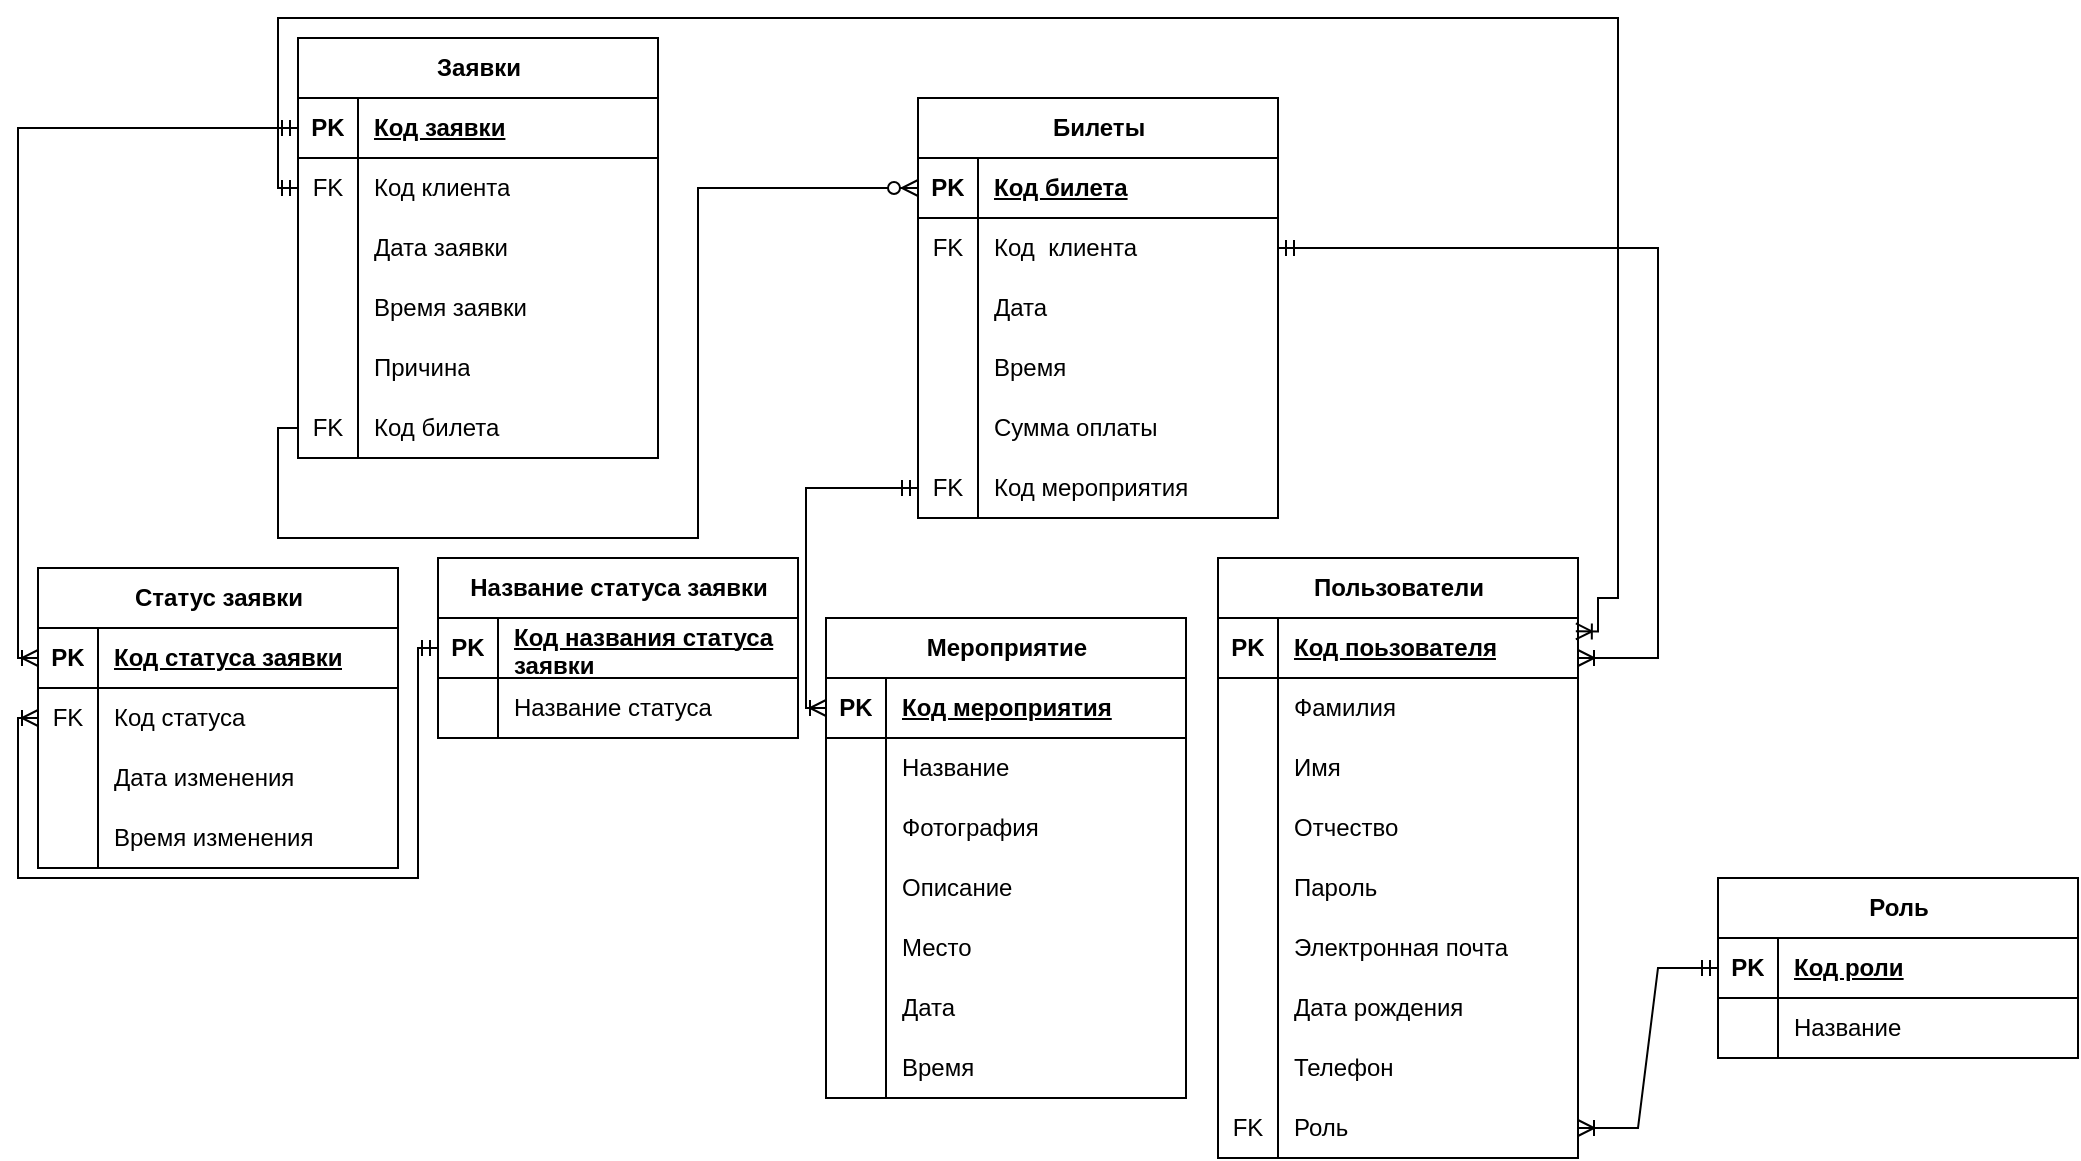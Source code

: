 <mxfile version="21.2.8" type="device">
  <diagram name="Страница 1" id="zSsBHzFWh4V5OAHCOHKW">
    <mxGraphModel dx="1843" dy="607" grid="1" gridSize="10" guides="1" tooltips="1" connect="1" arrows="1" fold="1" page="1" pageScale="1" pageWidth="827" pageHeight="1169" math="0" shadow="0">
      <root>
        <mxCell id="0" />
        <mxCell id="1" parent="0" />
        <mxCell id="kCPIA8Y9L1hBPK_lNnbm-1" value="Мероприятие" style="shape=table;startSize=30;container=1;collapsible=1;childLayout=tableLayout;fixedRows=1;rowLines=0;fontStyle=1;align=center;resizeLast=1;html=1;" parent="1" vertex="1">
          <mxGeometry x="324" y="310" width="180" height="240" as="geometry">
            <mxRectangle x="280" y="520" width="120" height="30" as="alternateBounds" />
          </mxGeometry>
        </mxCell>
        <mxCell id="kCPIA8Y9L1hBPK_lNnbm-2" value="" style="shape=tableRow;horizontal=0;startSize=0;swimlaneHead=0;swimlaneBody=0;fillColor=none;collapsible=0;dropTarget=0;points=[[0,0.5],[1,0.5]];portConstraint=eastwest;top=0;left=0;right=0;bottom=1;" parent="kCPIA8Y9L1hBPK_lNnbm-1" vertex="1">
          <mxGeometry y="30" width="180" height="30" as="geometry" />
        </mxCell>
        <mxCell id="kCPIA8Y9L1hBPK_lNnbm-3" value="PK" style="shape=partialRectangle;connectable=0;fillColor=none;top=0;left=0;bottom=0;right=0;fontStyle=1;overflow=hidden;whiteSpace=wrap;html=1;" parent="kCPIA8Y9L1hBPK_lNnbm-2" vertex="1">
          <mxGeometry width="30" height="30" as="geometry">
            <mxRectangle width="30" height="30" as="alternateBounds" />
          </mxGeometry>
        </mxCell>
        <mxCell id="kCPIA8Y9L1hBPK_lNnbm-4" value="Код мероприятия" style="shape=partialRectangle;connectable=0;fillColor=none;top=0;left=0;bottom=0;right=0;align=left;spacingLeft=6;fontStyle=5;overflow=hidden;whiteSpace=wrap;html=1;" parent="kCPIA8Y9L1hBPK_lNnbm-2" vertex="1">
          <mxGeometry x="30" width="150" height="30" as="geometry">
            <mxRectangle width="150" height="30" as="alternateBounds" />
          </mxGeometry>
        </mxCell>
        <mxCell id="kCPIA8Y9L1hBPK_lNnbm-8" value="" style="shape=tableRow;horizontal=0;startSize=0;swimlaneHead=0;swimlaneBody=0;fillColor=none;collapsible=0;dropTarget=0;points=[[0,0.5],[1,0.5]];portConstraint=eastwest;top=0;left=0;right=0;bottom=0;" parent="kCPIA8Y9L1hBPK_lNnbm-1" vertex="1">
          <mxGeometry y="60" width="180" height="30" as="geometry" />
        </mxCell>
        <mxCell id="kCPIA8Y9L1hBPK_lNnbm-9" value="" style="shape=partialRectangle;connectable=0;fillColor=none;top=0;left=0;bottom=0;right=0;editable=1;overflow=hidden;whiteSpace=wrap;html=1;" parent="kCPIA8Y9L1hBPK_lNnbm-8" vertex="1">
          <mxGeometry width="30" height="30" as="geometry">
            <mxRectangle width="30" height="30" as="alternateBounds" />
          </mxGeometry>
        </mxCell>
        <mxCell id="kCPIA8Y9L1hBPK_lNnbm-10" value="Название" style="shape=partialRectangle;connectable=0;fillColor=none;top=0;left=0;bottom=0;right=0;align=left;spacingLeft=6;overflow=hidden;whiteSpace=wrap;html=1;" parent="kCPIA8Y9L1hBPK_lNnbm-8" vertex="1">
          <mxGeometry x="30" width="150" height="30" as="geometry">
            <mxRectangle width="150" height="30" as="alternateBounds" />
          </mxGeometry>
        </mxCell>
        <mxCell id="kCPIA8Y9L1hBPK_lNnbm-11" value="" style="shape=tableRow;horizontal=0;startSize=0;swimlaneHead=0;swimlaneBody=0;fillColor=none;collapsible=0;dropTarget=0;points=[[0,0.5],[1,0.5]];portConstraint=eastwest;top=0;left=0;right=0;bottom=0;" parent="kCPIA8Y9L1hBPK_lNnbm-1" vertex="1">
          <mxGeometry y="90" width="180" height="30" as="geometry" />
        </mxCell>
        <mxCell id="kCPIA8Y9L1hBPK_lNnbm-12" value="" style="shape=partialRectangle;connectable=0;fillColor=none;top=0;left=0;bottom=0;right=0;editable=1;overflow=hidden;whiteSpace=wrap;html=1;" parent="kCPIA8Y9L1hBPK_lNnbm-11" vertex="1">
          <mxGeometry width="30" height="30" as="geometry">
            <mxRectangle width="30" height="30" as="alternateBounds" />
          </mxGeometry>
        </mxCell>
        <mxCell id="kCPIA8Y9L1hBPK_lNnbm-13" value="Фотография" style="shape=partialRectangle;connectable=0;fillColor=none;top=0;left=0;bottom=0;right=0;align=left;spacingLeft=6;overflow=hidden;whiteSpace=wrap;html=1;" parent="kCPIA8Y9L1hBPK_lNnbm-11" vertex="1">
          <mxGeometry x="30" width="150" height="30" as="geometry">
            <mxRectangle width="150" height="30" as="alternateBounds" />
          </mxGeometry>
        </mxCell>
        <mxCell id="kCPIA8Y9L1hBPK_lNnbm-93" value="" style="shape=tableRow;horizontal=0;startSize=0;swimlaneHead=0;swimlaneBody=0;fillColor=none;collapsible=0;dropTarget=0;points=[[0,0.5],[1,0.5]];portConstraint=eastwest;top=0;left=0;right=0;bottom=0;" parent="kCPIA8Y9L1hBPK_lNnbm-1" vertex="1">
          <mxGeometry y="120" width="180" height="30" as="geometry" />
        </mxCell>
        <mxCell id="kCPIA8Y9L1hBPK_lNnbm-94" value="" style="shape=partialRectangle;connectable=0;fillColor=none;top=0;left=0;bottom=0;right=0;editable=1;overflow=hidden;whiteSpace=wrap;html=1;" parent="kCPIA8Y9L1hBPK_lNnbm-93" vertex="1">
          <mxGeometry width="30" height="30" as="geometry">
            <mxRectangle width="30" height="30" as="alternateBounds" />
          </mxGeometry>
        </mxCell>
        <mxCell id="kCPIA8Y9L1hBPK_lNnbm-95" value="Описание" style="shape=partialRectangle;connectable=0;fillColor=none;top=0;left=0;bottom=0;right=0;align=left;spacingLeft=6;overflow=hidden;whiteSpace=wrap;html=1;" parent="kCPIA8Y9L1hBPK_lNnbm-93" vertex="1">
          <mxGeometry x="30" width="150" height="30" as="geometry">
            <mxRectangle width="150" height="30" as="alternateBounds" />
          </mxGeometry>
        </mxCell>
        <mxCell id="kCPIA8Y9L1hBPK_lNnbm-96" value="" style="shape=tableRow;horizontal=0;startSize=0;swimlaneHead=0;swimlaneBody=0;fillColor=none;collapsible=0;dropTarget=0;points=[[0,0.5],[1,0.5]];portConstraint=eastwest;top=0;left=0;right=0;bottom=0;" parent="kCPIA8Y9L1hBPK_lNnbm-1" vertex="1">
          <mxGeometry y="150" width="180" height="30" as="geometry" />
        </mxCell>
        <mxCell id="kCPIA8Y9L1hBPK_lNnbm-97" value="" style="shape=partialRectangle;connectable=0;fillColor=none;top=0;left=0;bottom=0;right=0;editable=1;overflow=hidden;whiteSpace=wrap;html=1;" parent="kCPIA8Y9L1hBPK_lNnbm-96" vertex="1">
          <mxGeometry width="30" height="30" as="geometry">
            <mxRectangle width="30" height="30" as="alternateBounds" />
          </mxGeometry>
        </mxCell>
        <mxCell id="kCPIA8Y9L1hBPK_lNnbm-98" value="Место" style="shape=partialRectangle;connectable=0;fillColor=none;top=0;left=0;bottom=0;right=0;align=left;spacingLeft=6;overflow=hidden;whiteSpace=wrap;html=1;" parent="kCPIA8Y9L1hBPK_lNnbm-96" vertex="1">
          <mxGeometry x="30" width="150" height="30" as="geometry">
            <mxRectangle width="150" height="30" as="alternateBounds" />
          </mxGeometry>
        </mxCell>
        <mxCell id="kCPIA8Y9L1hBPK_lNnbm-90" value="" style="shape=tableRow;horizontal=0;startSize=0;swimlaneHead=0;swimlaneBody=0;fillColor=none;collapsible=0;dropTarget=0;points=[[0,0.5],[1,0.5]];portConstraint=eastwest;top=0;left=0;right=0;bottom=0;" parent="kCPIA8Y9L1hBPK_lNnbm-1" vertex="1">
          <mxGeometry y="180" width="180" height="30" as="geometry" />
        </mxCell>
        <mxCell id="kCPIA8Y9L1hBPK_lNnbm-91" value="" style="shape=partialRectangle;connectable=0;fillColor=none;top=0;left=0;bottom=0;right=0;editable=1;overflow=hidden;whiteSpace=wrap;html=1;" parent="kCPIA8Y9L1hBPK_lNnbm-90" vertex="1">
          <mxGeometry width="30" height="30" as="geometry">
            <mxRectangle width="30" height="30" as="alternateBounds" />
          </mxGeometry>
        </mxCell>
        <mxCell id="kCPIA8Y9L1hBPK_lNnbm-92" value="Дата" style="shape=partialRectangle;connectable=0;fillColor=none;top=0;left=0;bottom=0;right=0;align=left;spacingLeft=6;overflow=hidden;whiteSpace=wrap;html=1;" parent="kCPIA8Y9L1hBPK_lNnbm-90" vertex="1">
          <mxGeometry x="30" width="150" height="30" as="geometry">
            <mxRectangle width="150" height="30" as="alternateBounds" />
          </mxGeometry>
        </mxCell>
        <mxCell id="kCPIA8Y9L1hBPK_lNnbm-99" value="" style="shape=tableRow;horizontal=0;startSize=0;swimlaneHead=0;swimlaneBody=0;fillColor=none;collapsible=0;dropTarget=0;points=[[0,0.5],[1,0.5]];portConstraint=eastwest;top=0;left=0;right=0;bottom=0;" parent="kCPIA8Y9L1hBPK_lNnbm-1" vertex="1">
          <mxGeometry y="210" width="180" height="30" as="geometry" />
        </mxCell>
        <mxCell id="kCPIA8Y9L1hBPK_lNnbm-100" value="" style="shape=partialRectangle;connectable=0;fillColor=none;top=0;left=0;bottom=0;right=0;editable=1;overflow=hidden;whiteSpace=wrap;html=1;" parent="kCPIA8Y9L1hBPK_lNnbm-99" vertex="1">
          <mxGeometry width="30" height="30" as="geometry">
            <mxRectangle width="30" height="30" as="alternateBounds" />
          </mxGeometry>
        </mxCell>
        <mxCell id="kCPIA8Y9L1hBPK_lNnbm-101" value="Время" style="shape=partialRectangle;connectable=0;fillColor=none;top=0;left=0;bottom=0;right=0;align=left;spacingLeft=6;overflow=hidden;whiteSpace=wrap;html=1;" parent="kCPIA8Y9L1hBPK_lNnbm-99" vertex="1">
          <mxGeometry x="30" width="150" height="30" as="geometry">
            <mxRectangle width="150" height="30" as="alternateBounds" />
          </mxGeometry>
        </mxCell>
        <mxCell id="kCPIA8Y9L1hBPK_lNnbm-14" value="Пользователи" style="shape=table;startSize=30;container=1;collapsible=1;childLayout=tableLayout;fixedRows=1;rowLines=0;fontStyle=1;align=center;resizeLast=1;html=1;" parent="1" vertex="1">
          <mxGeometry x="520" y="280" width="180" height="300" as="geometry" />
        </mxCell>
        <mxCell id="kCPIA8Y9L1hBPK_lNnbm-15" value="" style="shape=tableRow;horizontal=0;startSize=0;swimlaneHead=0;swimlaneBody=0;fillColor=none;collapsible=0;dropTarget=0;points=[[0,0.5],[1,0.5]];portConstraint=eastwest;top=0;left=0;right=0;bottom=1;" parent="kCPIA8Y9L1hBPK_lNnbm-14" vertex="1">
          <mxGeometry y="30" width="180" height="30" as="geometry" />
        </mxCell>
        <mxCell id="kCPIA8Y9L1hBPK_lNnbm-16" value="PK" style="shape=partialRectangle;connectable=0;fillColor=none;top=0;left=0;bottom=0;right=0;fontStyle=1;overflow=hidden;whiteSpace=wrap;html=1;" parent="kCPIA8Y9L1hBPK_lNnbm-15" vertex="1">
          <mxGeometry width="30" height="30" as="geometry">
            <mxRectangle width="30" height="30" as="alternateBounds" />
          </mxGeometry>
        </mxCell>
        <mxCell id="kCPIA8Y9L1hBPK_lNnbm-17" value="Код поьзователя" style="shape=partialRectangle;connectable=0;fillColor=none;top=0;left=0;bottom=0;right=0;align=left;spacingLeft=6;fontStyle=5;overflow=hidden;whiteSpace=wrap;html=1;" parent="kCPIA8Y9L1hBPK_lNnbm-15" vertex="1">
          <mxGeometry x="30" width="150" height="30" as="geometry">
            <mxRectangle width="150" height="30" as="alternateBounds" />
          </mxGeometry>
        </mxCell>
        <mxCell id="kCPIA8Y9L1hBPK_lNnbm-18" value="" style="shape=tableRow;horizontal=0;startSize=0;swimlaneHead=0;swimlaneBody=0;fillColor=none;collapsible=0;dropTarget=0;points=[[0,0.5],[1,0.5]];portConstraint=eastwest;top=0;left=0;right=0;bottom=0;" parent="kCPIA8Y9L1hBPK_lNnbm-14" vertex="1">
          <mxGeometry y="60" width="180" height="30" as="geometry" />
        </mxCell>
        <mxCell id="kCPIA8Y9L1hBPK_lNnbm-19" value="" style="shape=partialRectangle;connectable=0;fillColor=none;top=0;left=0;bottom=0;right=0;editable=1;overflow=hidden;whiteSpace=wrap;html=1;" parent="kCPIA8Y9L1hBPK_lNnbm-18" vertex="1">
          <mxGeometry width="30" height="30" as="geometry">
            <mxRectangle width="30" height="30" as="alternateBounds" />
          </mxGeometry>
        </mxCell>
        <mxCell id="kCPIA8Y9L1hBPK_lNnbm-20" value="Фамилия" style="shape=partialRectangle;connectable=0;fillColor=none;top=0;left=0;bottom=0;right=0;align=left;spacingLeft=6;overflow=hidden;whiteSpace=wrap;html=1;" parent="kCPIA8Y9L1hBPK_lNnbm-18" vertex="1">
          <mxGeometry x="30" width="150" height="30" as="geometry">
            <mxRectangle width="150" height="30" as="alternateBounds" />
          </mxGeometry>
        </mxCell>
        <mxCell id="kCPIA8Y9L1hBPK_lNnbm-21" value="" style="shape=tableRow;horizontal=0;startSize=0;swimlaneHead=0;swimlaneBody=0;fillColor=none;collapsible=0;dropTarget=0;points=[[0,0.5],[1,0.5]];portConstraint=eastwest;top=0;left=0;right=0;bottom=0;" parent="kCPIA8Y9L1hBPK_lNnbm-14" vertex="1">
          <mxGeometry y="90" width="180" height="30" as="geometry" />
        </mxCell>
        <mxCell id="kCPIA8Y9L1hBPK_lNnbm-22" value="" style="shape=partialRectangle;connectable=0;fillColor=none;top=0;left=0;bottom=0;right=0;editable=1;overflow=hidden;whiteSpace=wrap;html=1;" parent="kCPIA8Y9L1hBPK_lNnbm-21" vertex="1">
          <mxGeometry width="30" height="30" as="geometry">
            <mxRectangle width="30" height="30" as="alternateBounds" />
          </mxGeometry>
        </mxCell>
        <mxCell id="kCPIA8Y9L1hBPK_lNnbm-23" value="Имя" style="shape=partialRectangle;connectable=0;fillColor=none;top=0;left=0;bottom=0;right=0;align=left;spacingLeft=6;overflow=hidden;whiteSpace=wrap;html=1;" parent="kCPIA8Y9L1hBPK_lNnbm-21" vertex="1">
          <mxGeometry x="30" width="150" height="30" as="geometry">
            <mxRectangle width="150" height="30" as="alternateBounds" />
          </mxGeometry>
        </mxCell>
        <mxCell id="LUDsjqbkEOHi4LtKT7Vi-1" value="" style="shape=tableRow;horizontal=0;startSize=0;swimlaneHead=0;swimlaneBody=0;fillColor=none;collapsible=0;dropTarget=0;points=[[0,0.5],[1,0.5]];portConstraint=eastwest;top=0;left=0;right=0;bottom=0;" parent="kCPIA8Y9L1hBPK_lNnbm-14" vertex="1">
          <mxGeometry y="120" width="180" height="30" as="geometry" />
        </mxCell>
        <mxCell id="LUDsjqbkEOHi4LtKT7Vi-2" value="" style="shape=partialRectangle;connectable=0;fillColor=none;top=0;left=0;bottom=0;right=0;editable=1;overflow=hidden;whiteSpace=wrap;html=1;" parent="LUDsjqbkEOHi4LtKT7Vi-1" vertex="1">
          <mxGeometry width="30" height="30" as="geometry">
            <mxRectangle width="30" height="30" as="alternateBounds" />
          </mxGeometry>
        </mxCell>
        <mxCell id="LUDsjqbkEOHi4LtKT7Vi-3" value="Отчество" style="shape=partialRectangle;connectable=0;fillColor=none;top=0;left=0;bottom=0;right=0;align=left;spacingLeft=6;overflow=hidden;whiteSpace=wrap;html=1;" parent="LUDsjqbkEOHi4LtKT7Vi-1" vertex="1">
          <mxGeometry x="30" width="150" height="30" as="geometry">
            <mxRectangle width="150" height="30" as="alternateBounds" />
          </mxGeometry>
        </mxCell>
        <mxCell id="kCPIA8Y9L1hBPK_lNnbm-24" value="" style="shape=tableRow;horizontal=0;startSize=0;swimlaneHead=0;swimlaneBody=0;fillColor=none;collapsible=0;dropTarget=0;points=[[0,0.5],[1,0.5]];portConstraint=eastwest;top=0;left=0;right=0;bottom=0;" parent="kCPIA8Y9L1hBPK_lNnbm-14" vertex="1">
          <mxGeometry y="150" width="180" height="30" as="geometry" />
        </mxCell>
        <mxCell id="kCPIA8Y9L1hBPK_lNnbm-25" value="" style="shape=partialRectangle;connectable=0;fillColor=none;top=0;left=0;bottom=0;right=0;editable=1;overflow=hidden;whiteSpace=wrap;html=1;" parent="kCPIA8Y9L1hBPK_lNnbm-24" vertex="1">
          <mxGeometry width="30" height="30" as="geometry">
            <mxRectangle width="30" height="30" as="alternateBounds" />
          </mxGeometry>
        </mxCell>
        <mxCell id="kCPIA8Y9L1hBPK_lNnbm-26" value="Пароль" style="shape=partialRectangle;connectable=0;fillColor=none;top=0;left=0;bottom=0;right=0;align=left;spacingLeft=6;overflow=hidden;whiteSpace=wrap;html=1;" parent="kCPIA8Y9L1hBPK_lNnbm-24" vertex="1">
          <mxGeometry x="30" width="150" height="30" as="geometry">
            <mxRectangle width="150" height="30" as="alternateBounds" />
          </mxGeometry>
        </mxCell>
        <mxCell id="kCPIA8Y9L1hBPK_lNnbm-40" value="" style="shape=tableRow;horizontal=0;startSize=0;swimlaneHead=0;swimlaneBody=0;fillColor=none;collapsible=0;dropTarget=0;points=[[0,0.5],[1,0.5]];portConstraint=eastwest;top=0;left=0;right=0;bottom=0;" parent="kCPIA8Y9L1hBPK_lNnbm-14" vertex="1">
          <mxGeometry y="180" width="180" height="30" as="geometry" />
        </mxCell>
        <mxCell id="kCPIA8Y9L1hBPK_lNnbm-41" value="" style="shape=partialRectangle;connectable=0;fillColor=none;top=0;left=0;bottom=0;right=0;editable=1;overflow=hidden;whiteSpace=wrap;html=1;" parent="kCPIA8Y9L1hBPK_lNnbm-40" vertex="1">
          <mxGeometry width="30" height="30" as="geometry">
            <mxRectangle width="30" height="30" as="alternateBounds" />
          </mxGeometry>
        </mxCell>
        <mxCell id="kCPIA8Y9L1hBPK_lNnbm-42" value="Электронная почта" style="shape=partialRectangle;connectable=0;fillColor=none;top=0;left=0;bottom=0;right=0;align=left;spacingLeft=6;overflow=hidden;whiteSpace=wrap;html=1;" parent="kCPIA8Y9L1hBPK_lNnbm-40" vertex="1">
          <mxGeometry x="30" width="150" height="30" as="geometry">
            <mxRectangle width="150" height="30" as="alternateBounds" />
          </mxGeometry>
        </mxCell>
        <mxCell id="kCPIA8Y9L1hBPK_lNnbm-43" value="" style="shape=tableRow;horizontal=0;startSize=0;swimlaneHead=0;swimlaneBody=0;fillColor=none;collapsible=0;dropTarget=0;points=[[0,0.5],[1,0.5]];portConstraint=eastwest;top=0;left=0;right=0;bottom=0;" parent="kCPIA8Y9L1hBPK_lNnbm-14" vertex="1">
          <mxGeometry y="210" width="180" height="30" as="geometry" />
        </mxCell>
        <mxCell id="kCPIA8Y9L1hBPK_lNnbm-44" value="" style="shape=partialRectangle;connectable=0;fillColor=none;top=0;left=0;bottom=0;right=0;editable=1;overflow=hidden;whiteSpace=wrap;html=1;" parent="kCPIA8Y9L1hBPK_lNnbm-43" vertex="1">
          <mxGeometry width="30" height="30" as="geometry">
            <mxRectangle width="30" height="30" as="alternateBounds" />
          </mxGeometry>
        </mxCell>
        <mxCell id="kCPIA8Y9L1hBPK_lNnbm-45" value="Дата рождения" style="shape=partialRectangle;connectable=0;fillColor=none;top=0;left=0;bottom=0;right=0;align=left;spacingLeft=6;overflow=hidden;whiteSpace=wrap;html=1;" parent="kCPIA8Y9L1hBPK_lNnbm-43" vertex="1">
          <mxGeometry x="30" width="150" height="30" as="geometry">
            <mxRectangle width="150" height="30" as="alternateBounds" />
          </mxGeometry>
        </mxCell>
        <mxCell id="kCPIA8Y9L1hBPK_lNnbm-46" value="" style="shape=tableRow;horizontal=0;startSize=0;swimlaneHead=0;swimlaneBody=0;fillColor=none;collapsible=0;dropTarget=0;points=[[0,0.5],[1,0.5]];portConstraint=eastwest;top=0;left=0;right=0;bottom=0;" parent="kCPIA8Y9L1hBPK_lNnbm-14" vertex="1">
          <mxGeometry y="240" width="180" height="30" as="geometry" />
        </mxCell>
        <mxCell id="kCPIA8Y9L1hBPK_lNnbm-47" value="" style="shape=partialRectangle;connectable=0;fillColor=none;top=0;left=0;bottom=0;right=0;editable=1;overflow=hidden;whiteSpace=wrap;html=1;" parent="kCPIA8Y9L1hBPK_lNnbm-46" vertex="1">
          <mxGeometry width="30" height="30" as="geometry">
            <mxRectangle width="30" height="30" as="alternateBounds" />
          </mxGeometry>
        </mxCell>
        <mxCell id="kCPIA8Y9L1hBPK_lNnbm-48" value="Телефон" style="shape=partialRectangle;connectable=0;fillColor=none;top=0;left=0;bottom=0;right=0;align=left;spacingLeft=6;overflow=hidden;whiteSpace=wrap;html=1;" parent="kCPIA8Y9L1hBPK_lNnbm-46" vertex="1">
          <mxGeometry x="30" width="150" height="30" as="geometry">
            <mxRectangle width="150" height="30" as="alternateBounds" />
          </mxGeometry>
        </mxCell>
        <mxCell id="kCPIA8Y9L1hBPK_lNnbm-49" value="" style="shape=tableRow;horizontal=0;startSize=0;swimlaneHead=0;swimlaneBody=0;fillColor=none;collapsible=0;dropTarget=0;points=[[0,0.5],[1,0.5]];portConstraint=eastwest;top=0;left=0;right=0;bottom=0;" parent="kCPIA8Y9L1hBPK_lNnbm-14" vertex="1">
          <mxGeometry y="270" width="180" height="30" as="geometry" />
        </mxCell>
        <mxCell id="kCPIA8Y9L1hBPK_lNnbm-50" value="FK" style="shape=partialRectangle;connectable=0;fillColor=none;top=0;left=0;bottom=0;right=0;editable=1;overflow=hidden;whiteSpace=wrap;html=1;" parent="kCPIA8Y9L1hBPK_lNnbm-49" vertex="1">
          <mxGeometry width="30" height="30" as="geometry">
            <mxRectangle width="30" height="30" as="alternateBounds" />
          </mxGeometry>
        </mxCell>
        <mxCell id="kCPIA8Y9L1hBPK_lNnbm-51" value="Роль" style="shape=partialRectangle;connectable=0;fillColor=none;top=0;left=0;bottom=0;right=0;align=left;spacingLeft=6;overflow=hidden;whiteSpace=wrap;html=1;" parent="kCPIA8Y9L1hBPK_lNnbm-49" vertex="1">
          <mxGeometry x="30" width="150" height="30" as="geometry">
            <mxRectangle width="150" height="30" as="alternateBounds" />
          </mxGeometry>
        </mxCell>
        <mxCell id="kCPIA8Y9L1hBPK_lNnbm-27" value="Заявки" style="shape=table;startSize=30;container=1;collapsible=1;childLayout=tableLayout;fixedRows=1;rowLines=0;fontStyle=1;align=center;resizeLast=1;html=1;" parent="1" vertex="1">
          <mxGeometry x="60" y="20" width="180" height="210" as="geometry" />
        </mxCell>
        <mxCell id="kCPIA8Y9L1hBPK_lNnbm-28" value="" style="shape=tableRow;horizontal=0;startSize=0;swimlaneHead=0;swimlaneBody=0;fillColor=none;collapsible=0;dropTarget=0;points=[[0,0.5],[1,0.5]];portConstraint=eastwest;top=0;left=0;right=0;bottom=1;" parent="kCPIA8Y9L1hBPK_lNnbm-27" vertex="1">
          <mxGeometry y="30" width="180" height="30" as="geometry" />
        </mxCell>
        <mxCell id="kCPIA8Y9L1hBPK_lNnbm-29" value="PK" style="shape=partialRectangle;connectable=0;fillColor=none;top=0;left=0;bottom=0;right=0;fontStyle=1;overflow=hidden;whiteSpace=wrap;html=1;" parent="kCPIA8Y9L1hBPK_lNnbm-28" vertex="1">
          <mxGeometry width="30" height="30" as="geometry">
            <mxRectangle width="30" height="30" as="alternateBounds" />
          </mxGeometry>
        </mxCell>
        <mxCell id="kCPIA8Y9L1hBPK_lNnbm-30" value="Код заявки" style="shape=partialRectangle;connectable=0;fillColor=none;top=0;left=0;bottom=0;right=0;align=left;spacingLeft=6;fontStyle=5;overflow=hidden;whiteSpace=wrap;html=1;" parent="kCPIA8Y9L1hBPK_lNnbm-28" vertex="1">
          <mxGeometry x="30" width="150" height="30" as="geometry">
            <mxRectangle width="150" height="30" as="alternateBounds" />
          </mxGeometry>
        </mxCell>
        <mxCell id="kCPIA8Y9L1hBPK_lNnbm-31" value="" style="shape=tableRow;horizontal=0;startSize=0;swimlaneHead=0;swimlaneBody=0;fillColor=none;collapsible=0;dropTarget=0;points=[[0,0.5],[1,0.5]];portConstraint=eastwest;top=0;left=0;right=0;bottom=0;" parent="kCPIA8Y9L1hBPK_lNnbm-27" vertex="1">
          <mxGeometry y="60" width="180" height="30" as="geometry" />
        </mxCell>
        <mxCell id="kCPIA8Y9L1hBPK_lNnbm-32" value="FK" style="shape=partialRectangle;connectable=0;fillColor=none;top=0;left=0;bottom=0;right=0;editable=1;overflow=hidden;whiteSpace=wrap;html=1;" parent="kCPIA8Y9L1hBPK_lNnbm-31" vertex="1">
          <mxGeometry width="30" height="30" as="geometry">
            <mxRectangle width="30" height="30" as="alternateBounds" />
          </mxGeometry>
        </mxCell>
        <mxCell id="kCPIA8Y9L1hBPK_lNnbm-33" value="Код клиента" style="shape=partialRectangle;connectable=0;fillColor=none;top=0;left=0;bottom=0;right=0;align=left;spacingLeft=6;overflow=hidden;whiteSpace=wrap;html=1;" parent="kCPIA8Y9L1hBPK_lNnbm-31" vertex="1">
          <mxGeometry x="30" width="150" height="30" as="geometry">
            <mxRectangle width="150" height="30" as="alternateBounds" />
          </mxGeometry>
        </mxCell>
        <mxCell id="MP9dH_B1DnlSdP4bFqf4-17" value="" style="shape=tableRow;horizontal=0;startSize=0;swimlaneHead=0;swimlaneBody=0;fillColor=none;collapsible=0;dropTarget=0;points=[[0,0.5],[1,0.5]];portConstraint=eastwest;top=0;left=0;right=0;bottom=0;" parent="kCPIA8Y9L1hBPK_lNnbm-27" vertex="1">
          <mxGeometry y="90" width="180" height="30" as="geometry" />
        </mxCell>
        <mxCell id="MP9dH_B1DnlSdP4bFqf4-18" value="" style="shape=partialRectangle;connectable=0;fillColor=none;top=0;left=0;bottom=0;right=0;editable=1;overflow=hidden;whiteSpace=wrap;html=1;" parent="MP9dH_B1DnlSdP4bFqf4-17" vertex="1">
          <mxGeometry width="30" height="30" as="geometry">
            <mxRectangle width="30" height="30" as="alternateBounds" />
          </mxGeometry>
        </mxCell>
        <mxCell id="MP9dH_B1DnlSdP4bFqf4-19" value="Дата заявки" style="shape=partialRectangle;connectable=0;fillColor=none;top=0;left=0;bottom=0;right=0;align=left;spacingLeft=6;overflow=hidden;whiteSpace=wrap;html=1;" parent="MP9dH_B1DnlSdP4bFqf4-17" vertex="1">
          <mxGeometry x="30" width="150" height="30" as="geometry">
            <mxRectangle width="150" height="30" as="alternateBounds" />
          </mxGeometry>
        </mxCell>
        <mxCell id="MP9dH_B1DnlSdP4bFqf4-20" value="" style="shape=tableRow;horizontal=0;startSize=0;swimlaneHead=0;swimlaneBody=0;fillColor=none;collapsible=0;dropTarget=0;points=[[0,0.5],[1,0.5]];portConstraint=eastwest;top=0;left=0;right=0;bottom=0;" parent="kCPIA8Y9L1hBPK_lNnbm-27" vertex="1">
          <mxGeometry y="120" width="180" height="30" as="geometry" />
        </mxCell>
        <mxCell id="MP9dH_B1DnlSdP4bFqf4-21" value="" style="shape=partialRectangle;connectable=0;fillColor=none;top=0;left=0;bottom=0;right=0;editable=1;overflow=hidden;whiteSpace=wrap;html=1;" parent="MP9dH_B1DnlSdP4bFqf4-20" vertex="1">
          <mxGeometry width="30" height="30" as="geometry">
            <mxRectangle width="30" height="30" as="alternateBounds" />
          </mxGeometry>
        </mxCell>
        <mxCell id="MP9dH_B1DnlSdP4bFqf4-22" value="Время заявки" style="shape=partialRectangle;connectable=0;fillColor=none;top=0;left=0;bottom=0;right=0;align=left;spacingLeft=6;overflow=hidden;whiteSpace=wrap;html=1;" parent="MP9dH_B1DnlSdP4bFqf4-20" vertex="1">
          <mxGeometry x="30" width="150" height="30" as="geometry">
            <mxRectangle width="150" height="30" as="alternateBounds" />
          </mxGeometry>
        </mxCell>
        <mxCell id="MP9dH_B1DnlSdP4bFqf4-23" value="" style="shape=tableRow;horizontal=0;startSize=0;swimlaneHead=0;swimlaneBody=0;fillColor=none;collapsible=0;dropTarget=0;points=[[0,0.5],[1,0.5]];portConstraint=eastwest;top=0;left=0;right=0;bottom=0;" parent="kCPIA8Y9L1hBPK_lNnbm-27" vertex="1">
          <mxGeometry y="150" width="180" height="30" as="geometry" />
        </mxCell>
        <mxCell id="MP9dH_B1DnlSdP4bFqf4-24" value="" style="shape=partialRectangle;connectable=0;fillColor=none;top=0;left=0;bottom=0;right=0;editable=1;overflow=hidden;whiteSpace=wrap;html=1;" parent="MP9dH_B1DnlSdP4bFqf4-23" vertex="1">
          <mxGeometry width="30" height="30" as="geometry">
            <mxRectangle width="30" height="30" as="alternateBounds" />
          </mxGeometry>
        </mxCell>
        <mxCell id="MP9dH_B1DnlSdP4bFqf4-25" value="Причина" style="shape=partialRectangle;connectable=0;fillColor=none;top=0;left=0;bottom=0;right=0;align=left;spacingLeft=6;overflow=hidden;whiteSpace=wrap;html=1;" parent="MP9dH_B1DnlSdP4bFqf4-23" vertex="1">
          <mxGeometry x="30" width="150" height="30" as="geometry">
            <mxRectangle width="150" height="30" as="alternateBounds" />
          </mxGeometry>
        </mxCell>
        <mxCell id="kCPIA8Y9L1hBPK_lNnbm-37" value="" style="shape=tableRow;horizontal=0;startSize=0;swimlaneHead=0;swimlaneBody=0;fillColor=none;collapsible=0;dropTarget=0;points=[[0,0.5],[1,0.5]];portConstraint=eastwest;top=0;left=0;right=0;bottom=0;" parent="kCPIA8Y9L1hBPK_lNnbm-27" vertex="1">
          <mxGeometry y="180" width="180" height="30" as="geometry" />
        </mxCell>
        <mxCell id="kCPIA8Y9L1hBPK_lNnbm-38" value="FK" style="shape=partialRectangle;connectable=0;fillColor=none;top=0;left=0;bottom=0;right=0;editable=1;overflow=hidden;whiteSpace=wrap;html=1;" parent="kCPIA8Y9L1hBPK_lNnbm-37" vertex="1">
          <mxGeometry width="30" height="30" as="geometry">
            <mxRectangle width="30" height="30" as="alternateBounds" />
          </mxGeometry>
        </mxCell>
        <mxCell id="kCPIA8Y9L1hBPK_lNnbm-39" value="Код билета" style="shape=partialRectangle;connectable=0;fillColor=none;top=0;left=0;bottom=0;right=0;align=left;spacingLeft=6;overflow=hidden;whiteSpace=wrap;html=1;" parent="kCPIA8Y9L1hBPK_lNnbm-37" vertex="1">
          <mxGeometry x="30" width="150" height="30" as="geometry">
            <mxRectangle width="150" height="30" as="alternateBounds" />
          </mxGeometry>
        </mxCell>
        <mxCell id="kCPIA8Y9L1hBPK_lNnbm-52" value="Роль" style="shape=table;startSize=30;container=1;collapsible=1;childLayout=tableLayout;fixedRows=1;rowLines=0;fontStyle=1;align=center;resizeLast=1;html=1;" parent="1" vertex="1">
          <mxGeometry x="770" y="440" width="180" height="90" as="geometry" />
        </mxCell>
        <mxCell id="kCPIA8Y9L1hBPK_lNnbm-53" value="" style="shape=tableRow;horizontal=0;startSize=0;swimlaneHead=0;swimlaneBody=0;fillColor=none;collapsible=0;dropTarget=0;points=[[0,0.5],[1,0.5]];portConstraint=eastwest;top=0;left=0;right=0;bottom=1;" parent="kCPIA8Y9L1hBPK_lNnbm-52" vertex="1">
          <mxGeometry y="30" width="180" height="30" as="geometry" />
        </mxCell>
        <mxCell id="kCPIA8Y9L1hBPK_lNnbm-54" value="PK" style="shape=partialRectangle;connectable=0;fillColor=none;top=0;left=0;bottom=0;right=0;fontStyle=1;overflow=hidden;whiteSpace=wrap;html=1;" parent="kCPIA8Y9L1hBPK_lNnbm-53" vertex="1">
          <mxGeometry width="30" height="30" as="geometry">
            <mxRectangle width="30" height="30" as="alternateBounds" />
          </mxGeometry>
        </mxCell>
        <mxCell id="kCPIA8Y9L1hBPK_lNnbm-55" value="Код роли" style="shape=partialRectangle;connectable=0;fillColor=none;top=0;left=0;bottom=0;right=0;align=left;spacingLeft=6;fontStyle=5;overflow=hidden;whiteSpace=wrap;html=1;" parent="kCPIA8Y9L1hBPK_lNnbm-53" vertex="1">
          <mxGeometry x="30" width="150" height="30" as="geometry">
            <mxRectangle width="150" height="30" as="alternateBounds" />
          </mxGeometry>
        </mxCell>
        <mxCell id="kCPIA8Y9L1hBPK_lNnbm-56" value="" style="shape=tableRow;horizontal=0;startSize=0;swimlaneHead=0;swimlaneBody=0;fillColor=none;collapsible=0;dropTarget=0;points=[[0,0.5],[1,0.5]];portConstraint=eastwest;top=0;left=0;right=0;bottom=0;" parent="kCPIA8Y9L1hBPK_lNnbm-52" vertex="1">
          <mxGeometry y="60" width="180" height="30" as="geometry" />
        </mxCell>
        <mxCell id="kCPIA8Y9L1hBPK_lNnbm-57" value="" style="shape=partialRectangle;connectable=0;fillColor=none;top=0;left=0;bottom=0;right=0;editable=1;overflow=hidden;whiteSpace=wrap;html=1;" parent="kCPIA8Y9L1hBPK_lNnbm-56" vertex="1">
          <mxGeometry width="30" height="30" as="geometry">
            <mxRectangle width="30" height="30" as="alternateBounds" />
          </mxGeometry>
        </mxCell>
        <mxCell id="kCPIA8Y9L1hBPK_lNnbm-58" value="Название" style="shape=partialRectangle;connectable=0;fillColor=none;top=0;left=0;bottom=0;right=0;align=left;spacingLeft=6;overflow=hidden;whiteSpace=wrap;html=1;" parent="kCPIA8Y9L1hBPK_lNnbm-56" vertex="1">
          <mxGeometry x="30" width="150" height="30" as="geometry">
            <mxRectangle width="150" height="30" as="alternateBounds" />
          </mxGeometry>
        </mxCell>
        <mxCell id="kCPIA8Y9L1hBPK_lNnbm-65" value="" style="edgeStyle=entityRelationEdgeStyle;fontSize=12;html=1;endArrow=ERmandOne;endFill=0;rounded=0;exitX=1;exitY=0.5;exitDx=0;exitDy=0;entryX=0;entryY=0.5;entryDx=0;entryDy=0;startArrow=ERoneToMany;startFill=0;" parent="1" source="kCPIA8Y9L1hBPK_lNnbm-49" target="kCPIA8Y9L1hBPK_lNnbm-53" edge="1">
          <mxGeometry width="100" height="100" relative="1" as="geometry">
            <mxPoint x="670" y="700" as="sourcePoint" />
            <mxPoint x="770" y="600" as="targetPoint" />
          </mxGeometry>
        </mxCell>
        <mxCell id="MP9dH_B1DnlSdP4bFqf4-1" value="Билеты" style="shape=table;startSize=30;container=1;collapsible=1;childLayout=tableLayout;fixedRows=1;rowLines=0;fontStyle=1;align=center;resizeLast=1;html=1;" parent="1" vertex="1">
          <mxGeometry x="370" y="50" width="180" height="210" as="geometry" />
        </mxCell>
        <mxCell id="MP9dH_B1DnlSdP4bFqf4-2" value="" style="shape=tableRow;horizontal=0;startSize=0;swimlaneHead=0;swimlaneBody=0;fillColor=none;collapsible=0;dropTarget=0;points=[[0,0.5],[1,0.5]];portConstraint=eastwest;top=0;left=0;right=0;bottom=1;" parent="MP9dH_B1DnlSdP4bFqf4-1" vertex="1">
          <mxGeometry y="30" width="180" height="30" as="geometry" />
        </mxCell>
        <mxCell id="MP9dH_B1DnlSdP4bFqf4-3" value="PK" style="shape=partialRectangle;connectable=0;fillColor=none;top=0;left=0;bottom=0;right=0;fontStyle=1;overflow=hidden;whiteSpace=wrap;html=1;" parent="MP9dH_B1DnlSdP4bFqf4-2" vertex="1">
          <mxGeometry width="30" height="30" as="geometry">
            <mxRectangle width="30" height="30" as="alternateBounds" />
          </mxGeometry>
        </mxCell>
        <mxCell id="MP9dH_B1DnlSdP4bFqf4-4" value="Код билета" style="shape=partialRectangle;connectable=0;fillColor=none;top=0;left=0;bottom=0;right=0;align=left;spacingLeft=6;fontStyle=5;overflow=hidden;whiteSpace=wrap;html=1;" parent="MP9dH_B1DnlSdP4bFqf4-2" vertex="1">
          <mxGeometry x="30" width="150" height="30" as="geometry">
            <mxRectangle width="150" height="30" as="alternateBounds" />
          </mxGeometry>
        </mxCell>
        <mxCell id="MP9dH_B1DnlSdP4bFqf4-5" value="" style="shape=tableRow;horizontal=0;startSize=0;swimlaneHead=0;swimlaneBody=0;fillColor=none;collapsible=0;dropTarget=0;points=[[0,0.5],[1,0.5]];portConstraint=eastwest;top=0;left=0;right=0;bottom=0;" parent="MP9dH_B1DnlSdP4bFqf4-1" vertex="1">
          <mxGeometry y="60" width="180" height="30" as="geometry" />
        </mxCell>
        <mxCell id="MP9dH_B1DnlSdP4bFqf4-6" value="FK" style="shape=partialRectangle;connectable=0;fillColor=none;top=0;left=0;bottom=0;right=0;editable=1;overflow=hidden;whiteSpace=wrap;html=1;" parent="MP9dH_B1DnlSdP4bFqf4-5" vertex="1">
          <mxGeometry width="30" height="30" as="geometry">
            <mxRectangle width="30" height="30" as="alternateBounds" />
          </mxGeometry>
        </mxCell>
        <mxCell id="MP9dH_B1DnlSdP4bFqf4-7" value="Код&amp;nbsp; клиента" style="shape=partialRectangle;connectable=0;fillColor=none;top=0;left=0;bottom=0;right=0;align=left;spacingLeft=6;overflow=hidden;whiteSpace=wrap;html=1;" parent="MP9dH_B1DnlSdP4bFqf4-5" vertex="1">
          <mxGeometry x="30" width="150" height="30" as="geometry">
            <mxRectangle width="150" height="30" as="alternateBounds" />
          </mxGeometry>
        </mxCell>
        <mxCell id="vi6AsJDxbxHSEe5vUJWu-20" value="" style="shape=tableRow;horizontal=0;startSize=0;swimlaneHead=0;swimlaneBody=0;fillColor=none;collapsible=0;dropTarget=0;points=[[0,0.5],[1,0.5]];portConstraint=eastwest;top=0;left=0;right=0;bottom=0;" parent="MP9dH_B1DnlSdP4bFqf4-1" vertex="1">
          <mxGeometry y="90" width="180" height="30" as="geometry" />
        </mxCell>
        <mxCell id="vi6AsJDxbxHSEe5vUJWu-21" value="" style="shape=partialRectangle;connectable=0;fillColor=none;top=0;left=0;bottom=0;right=0;editable=1;overflow=hidden;whiteSpace=wrap;html=1;" parent="vi6AsJDxbxHSEe5vUJWu-20" vertex="1">
          <mxGeometry width="30" height="30" as="geometry">
            <mxRectangle width="30" height="30" as="alternateBounds" />
          </mxGeometry>
        </mxCell>
        <mxCell id="vi6AsJDxbxHSEe5vUJWu-22" value="Дата" style="shape=partialRectangle;connectable=0;fillColor=none;top=0;left=0;bottom=0;right=0;align=left;spacingLeft=6;overflow=hidden;whiteSpace=wrap;html=1;" parent="vi6AsJDxbxHSEe5vUJWu-20" vertex="1">
          <mxGeometry x="30" width="150" height="30" as="geometry">
            <mxRectangle width="150" height="30" as="alternateBounds" />
          </mxGeometry>
        </mxCell>
        <mxCell id="MP9dH_B1DnlSdP4bFqf4-8" value="" style="shape=tableRow;horizontal=0;startSize=0;swimlaneHead=0;swimlaneBody=0;fillColor=none;collapsible=0;dropTarget=0;points=[[0,0.5],[1,0.5]];portConstraint=eastwest;top=0;left=0;right=0;bottom=0;" parent="MP9dH_B1DnlSdP4bFqf4-1" vertex="1">
          <mxGeometry y="120" width="180" height="30" as="geometry" />
        </mxCell>
        <mxCell id="MP9dH_B1DnlSdP4bFqf4-9" value="" style="shape=partialRectangle;connectable=0;fillColor=none;top=0;left=0;bottom=0;right=0;editable=1;overflow=hidden;whiteSpace=wrap;html=1;" parent="MP9dH_B1DnlSdP4bFqf4-8" vertex="1">
          <mxGeometry width="30" height="30" as="geometry">
            <mxRectangle width="30" height="30" as="alternateBounds" />
          </mxGeometry>
        </mxCell>
        <mxCell id="MP9dH_B1DnlSdP4bFqf4-10" value="Время" style="shape=partialRectangle;connectable=0;fillColor=none;top=0;left=0;bottom=0;right=0;align=left;spacingLeft=6;overflow=hidden;whiteSpace=wrap;html=1;" parent="MP9dH_B1DnlSdP4bFqf4-8" vertex="1">
          <mxGeometry x="30" width="150" height="30" as="geometry">
            <mxRectangle width="150" height="30" as="alternateBounds" />
          </mxGeometry>
        </mxCell>
        <mxCell id="MP9dH_B1DnlSdP4bFqf4-14" value="" style="shape=tableRow;horizontal=0;startSize=0;swimlaneHead=0;swimlaneBody=0;fillColor=none;collapsible=0;dropTarget=0;points=[[0,0.5],[1,0.5]];portConstraint=eastwest;top=0;left=0;right=0;bottom=0;" parent="MP9dH_B1DnlSdP4bFqf4-1" vertex="1">
          <mxGeometry y="150" width="180" height="30" as="geometry" />
        </mxCell>
        <mxCell id="MP9dH_B1DnlSdP4bFqf4-15" value="" style="shape=partialRectangle;connectable=0;fillColor=none;top=0;left=0;bottom=0;right=0;editable=1;overflow=hidden;whiteSpace=wrap;html=1;" parent="MP9dH_B1DnlSdP4bFqf4-14" vertex="1">
          <mxGeometry width="30" height="30" as="geometry">
            <mxRectangle width="30" height="30" as="alternateBounds" />
          </mxGeometry>
        </mxCell>
        <mxCell id="MP9dH_B1DnlSdP4bFqf4-16" value="Сумма оплаты" style="shape=partialRectangle;connectable=0;fillColor=none;top=0;left=0;bottom=0;right=0;align=left;spacingLeft=6;overflow=hidden;whiteSpace=wrap;html=1;" parent="MP9dH_B1DnlSdP4bFqf4-14" vertex="1">
          <mxGeometry x="30" width="150" height="30" as="geometry">
            <mxRectangle width="150" height="30" as="alternateBounds" />
          </mxGeometry>
        </mxCell>
        <mxCell id="MP9dH_B1DnlSdP4bFqf4-11" value="" style="shape=tableRow;horizontal=0;startSize=0;swimlaneHead=0;swimlaneBody=0;fillColor=none;collapsible=0;dropTarget=0;points=[[0,0.5],[1,0.5]];portConstraint=eastwest;top=0;left=0;right=0;bottom=0;" parent="MP9dH_B1DnlSdP4bFqf4-1" vertex="1">
          <mxGeometry y="180" width="180" height="30" as="geometry" />
        </mxCell>
        <mxCell id="MP9dH_B1DnlSdP4bFqf4-12" value="FK" style="shape=partialRectangle;connectable=0;fillColor=none;top=0;left=0;bottom=0;right=0;editable=1;overflow=hidden;whiteSpace=wrap;html=1;" parent="MP9dH_B1DnlSdP4bFqf4-11" vertex="1">
          <mxGeometry width="30" height="30" as="geometry">
            <mxRectangle width="30" height="30" as="alternateBounds" />
          </mxGeometry>
        </mxCell>
        <mxCell id="MP9dH_B1DnlSdP4bFqf4-13" value="Код мероприятия" style="shape=partialRectangle;connectable=0;fillColor=none;top=0;left=0;bottom=0;right=0;align=left;spacingLeft=6;overflow=hidden;whiteSpace=wrap;html=1;" parent="MP9dH_B1DnlSdP4bFqf4-11" vertex="1">
          <mxGeometry x="30" width="150" height="30" as="geometry">
            <mxRectangle width="150" height="30" as="alternateBounds" />
          </mxGeometry>
        </mxCell>
        <mxCell id="MP9dH_B1DnlSdP4bFqf4-26" value="" style="edgeStyle=orthogonalEdgeStyle;fontSize=12;html=1;endArrow=ERmandOne;endFill=0;rounded=0;entryX=0;entryY=0.5;entryDx=0;entryDy=0;exitX=0;exitY=0.5;exitDx=0;exitDy=0;startArrow=ERoneToMany;startFill=0;" parent="1" source="kCPIA8Y9L1hBPK_lNnbm-2" target="MP9dH_B1DnlSdP4bFqf4-11" edge="1">
          <mxGeometry width="100" height="100" relative="1" as="geometry">
            <mxPoint x="250" y="170" as="sourcePoint" />
            <mxPoint x="350" y="70" as="targetPoint" />
          </mxGeometry>
        </mxCell>
        <mxCell id="MP9dH_B1DnlSdP4bFqf4-27" value="" style="edgeStyle=orthogonalEdgeStyle;fontSize=12;html=1;endArrow=ERzeroToMany;endFill=1;rounded=0;exitX=0;exitY=0.5;exitDx=0;exitDy=0;entryX=0;entryY=0.5;entryDx=0;entryDy=0;" parent="1" source="kCPIA8Y9L1hBPK_lNnbm-37" target="MP9dH_B1DnlSdP4bFqf4-2" edge="1">
          <mxGeometry width="100" height="100" relative="1" as="geometry">
            <mxPoint x="430" y="380" as="sourcePoint" />
            <mxPoint x="530" y="280" as="targetPoint" />
            <Array as="points">
              <mxPoint x="50" y="215" />
              <mxPoint x="50" y="270" />
              <mxPoint x="260" y="270" />
              <mxPoint x="260" y="95" />
            </Array>
          </mxGeometry>
        </mxCell>
        <mxCell id="MP9dH_B1DnlSdP4bFqf4-28" value="Статус заявки" style="shape=table;startSize=30;container=1;collapsible=1;childLayout=tableLayout;fixedRows=1;rowLines=0;fontStyle=1;align=center;resizeLast=1;html=1;" parent="1" vertex="1">
          <mxGeometry x="-70" y="285" width="180" height="150" as="geometry" />
        </mxCell>
        <mxCell id="MP9dH_B1DnlSdP4bFqf4-29" value="" style="shape=tableRow;horizontal=0;startSize=0;swimlaneHead=0;swimlaneBody=0;fillColor=none;collapsible=0;dropTarget=0;points=[[0,0.5],[1,0.5]];portConstraint=eastwest;top=0;left=0;right=0;bottom=1;" parent="MP9dH_B1DnlSdP4bFqf4-28" vertex="1">
          <mxGeometry y="30" width="180" height="30" as="geometry" />
        </mxCell>
        <mxCell id="MP9dH_B1DnlSdP4bFqf4-30" value="PK" style="shape=partialRectangle;connectable=0;fillColor=none;top=0;left=0;bottom=0;right=0;fontStyle=1;overflow=hidden;whiteSpace=wrap;html=1;" parent="MP9dH_B1DnlSdP4bFqf4-29" vertex="1">
          <mxGeometry width="30" height="30" as="geometry">
            <mxRectangle width="30" height="30" as="alternateBounds" />
          </mxGeometry>
        </mxCell>
        <mxCell id="MP9dH_B1DnlSdP4bFqf4-31" value="Код статуса заявки" style="shape=partialRectangle;connectable=0;fillColor=none;top=0;left=0;bottom=0;right=0;align=left;spacingLeft=6;fontStyle=5;overflow=hidden;whiteSpace=wrap;html=1;" parent="MP9dH_B1DnlSdP4bFqf4-29" vertex="1">
          <mxGeometry x="30" width="150" height="30" as="geometry">
            <mxRectangle width="150" height="30" as="alternateBounds" />
          </mxGeometry>
        </mxCell>
        <mxCell id="MP9dH_B1DnlSdP4bFqf4-32" value="" style="shape=tableRow;horizontal=0;startSize=0;swimlaneHead=0;swimlaneBody=0;fillColor=none;collapsible=0;dropTarget=0;points=[[0,0.5],[1,0.5]];portConstraint=eastwest;top=0;left=0;right=0;bottom=0;" parent="MP9dH_B1DnlSdP4bFqf4-28" vertex="1">
          <mxGeometry y="60" width="180" height="30" as="geometry" />
        </mxCell>
        <mxCell id="MP9dH_B1DnlSdP4bFqf4-33" value="FK" style="shape=partialRectangle;connectable=0;fillColor=none;top=0;left=0;bottom=0;right=0;editable=1;overflow=hidden;whiteSpace=wrap;html=1;" parent="MP9dH_B1DnlSdP4bFqf4-32" vertex="1">
          <mxGeometry width="30" height="30" as="geometry">
            <mxRectangle width="30" height="30" as="alternateBounds" />
          </mxGeometry>
        </mxCell>
        <mxCell id="MP9dH_B1DnlSdP4bFqf4-34" value="Код статуса" style="shape=partialRectangle;connectable=0;fillColor=none;top=0;left=0;bottom=0;right=0;align=left;spacingLeft=6;overflow=hidden;whiteSpace=wrap;html=1;" parent="MP9dH_B1DnlSdP4bFqf4-32" vertex="1">
          <mxGeometry x="30" width="150" height="30" as="geometry">
            <mxRectangle width="150" height="30" as="alternateBounds" />
          </mxGeometry>
        </mxCell>
        <mxCell id="MP9dH_B1DnlSdP4bFqf4-43" value="" style="shape=tableRow;horizontal=0;startSize=0;swimlaneHead=0;swimlaneBody=0;fillColor=none;collapsible=0;dropTarget=0;points=[[0,0.5],[1,0.5]];portConstraint=eastwest;top=0;left=0;right=0;bottom=0;" parent="MP9dH_B1DnlSdP4bFqf4-28" vertex="1">
          <mxGeometry y="90" width="180" height="30" as="geometry" />
        </mxCell>
        <mxCell id="MP9dH_B1DnlSdP4bFqf4-44" value="" style="shape=partialRectangle;connectable=0;fillColor=none;top=0;left=0;bottom=0;right=0;editable=1;overflow=hidden;whiteSpace=wrap;html=1;" parent="MP9dH_B1DnlSdP4bFqf4-43" vertex="1">
          <mxGeometry width="30" height="30" as="geometry">
            <mxRectangle width="30" height="30" as="alternateBounds" />
          </mxGeometry>
        </mxCell>
        <mxCell id="MP9dH_B1DnlSdP4bFqf4-45" value="Дата изменения" style="shape=partialRectangle;connectable=0;fillColor=none;top=0;left=0;bottom=0;right=0;align=left;spacingLeft=6;overflow=hidden;whiteSpace=wrap;html=1;" parent="MP9dH_B1DnlSdP4bFqf4-43" vertex="1">
          <mxGeometry x="30" width="150" height="30" as="geometry">
            <mxRectangle width="150" height="30" as="alternateBounds" />
          </mxGeometry>
        </mxCell>
        <mxCell id="MP9dH_B1DnlSdP4bFqf4-35" value="" style="shape=tableRow;horizontal=0;startSize=0;swimlaneHead=0;swimlaneBody=0;fillColor=none;collapsible=0;dropTarget=0;points=[[0,0.5],[1,0.5]];portConstraint=eastwest;top=0;left=0;right=0;bottom=0;" parent="MP9dH_B1DnlSdP4bFqf4-28" vertex="1">
          <mxGeometry y="120" width="180" height="30" as="geometry" />
        </mxCell>
        <mxCell id="MP9dH_B1DnlSdP4bFqf4-36" value="" style="shape=partialRectangle;connectable=0;fillColor=none;top=0;left=0;bottom=0;right=0;editable=1;overflow=hidden;whiteSpace=wrap;html=1;" parent="MP9dH_B1DnlSdP4bFqf4-35" vertex="1">
          <mxGeometry width="30" height="30" as="geometry">
            <mxRectangle width="30" height="30" as="alternateBounds" />
          </mxGeometry>
        </mxCell>
        <mxCell id="MP9dH_B1DnlSdP4bFqf4-37" value="Время изменения" style="shape=partialRectangle;connectable=0;fillColor=none;top=0;left=0;bottom=0;right=0;align=left;spacingLeft=6;overflow=hidden;whiteSpace=wrap;html=1;" parent="MP9dH_B1DnlSdP4bFqf4-35" vertex="1">
          <mxGeometry x="30" width="150" height="30" as="geometry">
            <mxRectangle width="150" height="30" as="alternateBounds" />
          </mxGeometry>
        </mxCell>
        <mxCell id="vi6AsJDxbxHSEe5vUJWu-1" value="" style="edgeStyle=orthogonalEdgeStyle;fontSize=12;html=1;endArrow=ERmandOne;endFill=0;rounded=0;entryX=0;entryY=0.5;entryDx=0;entryDy=0;exitX=0;exitY=0.5;exitDx=0;exitDy=0;startArrow=ERoneToMany;startFill=0;" parent="1" source="MP9dH_B1DnlSdP4bFqf4-29" target="kCPIA8Y9L1hBPK_lNnbm-28" edge="1">
          <mxGeometry width="100" height="100" relative="1" as="geometry">
            <mxPoint x="300" y="300" as="sourcePoint" />
            <mxPoint x="400" y="200" as="targetPoint" />
          </mxGeometry>
        </mxCell>
        <mxCell id="vi6AsJDxbxHSEe5vUJWu-2" value="Название статуса заявки" style="shape=table;startSize=30;container=1;collapsible=1;childLayout=tableLayout;fixedRows=1;rowLines=0;fontStyle=1;align=center;resizeLast=1;html=1;" parent="1" vertex="1">
          <mxGeometry x="130" y="280" width="180" height="90" as="geometry" />
        </mxCell>
        <mxCell id="vi6AsJDxbxHSEe5vUJWu-3" value="" style="shape=tableRow;horizontal=0;startSize=0;swimlaneHead=0;swimlaneBody=0;fillColor=none;collapsible=0;dropTarget=0;points=[[0,0.5],[1,0.5]];portConstraint=eastwest;top=0;left=0;right=0;bottom=1;" parent="vi6AsJDxbxHSEe5vUJWu-2" vertex="1">
          <mxGeometry y="30" width="180" height="30" as="geometry" />
        </mxCell>
        <mxCell id="vi6AsJDxbxHSEe5vUJWu-4" value="PK" style="shape=partialRectangle;connectable=0;fillColor=none;top=0;left=0;bottom=0;right=0;fontStyle=1;overflow=hidden;whiteSpace=wrap;html=1;" parent="vi6AsJDxbxHSEe5vUJWu-3" vertex="1">
          <mxGeometry width="30" height="30" as="geometry">
            <mxRectangle width="30" height="30" as="alternateBounds" />
          </mxGeometry>
        </mxCell>
        <mxCell id="vi6AsJDxbxHSEe5vUJWu-5" value="Код названия статуса заявки" style="shape=partialRectangle;connectable=0;fillColor=none;top=0;left=0;bottom=0;right=0;align=left;spacingLeft=6;fontStyle=5;overflow=hidden;whiteSpace=wrap;html=1;" parent="vi6AsJDxbxHSEe5vUJWu-3" vertex="1">
          <mxGeometry x="30" width="150" height="30" as="geometry">
            <mxRectangle width="150" height="30" as="alternateBounds" />
          </mxGeometry>
        </mxCell>
        <mxCell id="vi6AsJDxbxHSEe5vUJWu-6" value="" style="shape=tableRow;horizontal=0;startSize=0;swimlaneHead=0;swimlaneBody=0;fillColor=none;collapsible=0;dropTarget=0;points=[[0,0.5],[1,0.5]];portConstraint=eastwest;top=0;left=0;right=0;bottom=0;" parent="vi6AsJDxbxHSEe5vUJWu-2" vertex="1">
          <mxGeometry y="60" width="180" height="30" as="geometry" />
        </mxCell>
        <mxCell id="vi6AsJDxbxHSEe5vUJWu-7" value="" style="shape=partialRectangle;connectable=0;fillColor=none;top=0;left=0;bottom=0;right=0;editable=1;overflow=hidden;whiteSpace=wrap;html=1;" parent="vi6AsJDxbxHSEe5vUJWu-6" vertex="1">
          <mxGeometry width="30" height="30" as="geometry">
            <mxRectangle width="30" height="30" as="alternateBounds" />
          </mxGeometry>
        </mxCell>
        <mxCell id="vi6AsJDxbxHSEe5vUJWu-8" value="Название статуса" style="shape=partialRectangle;connectable=0;fillColor=none;top=0;left=0;bottom=0;right=0;align=left;spacingLeft=6;overflow=hidden;whiteSpace=wrap;html=1;" parent="vi6AsJDxbxHSEe5vUJWu-6" vertex="1">
          <mxGeometry x="30" width="150" height="30" as="geometry">
            <mxRectangle width="150" height="30" as="alternateBounds" />
          </mxGeometry>
        </mxCell>
        <mxCell id="vi6AsJDxbxHSEe5vUJWu-15" value="" style="edgeStyle=orthogonalEdgeStyle;fontSize=12;html=1;endArrow=ERoneToMany;endFill=0;rounded=0;entryX=0;entryY=0.5;entryDx=0;entryDy=0;exitX=0;exitY=0.5;exitDx=0;exitDy=0;startArrow=ERmandOne;startFill=0;" parent="1" source="vi6AsJDxbxHSEe5vUJWu-3" target="MP9dH_B1DnlSdP4bFqf4-32" edge="1">
          <mxGeometry width="100" height="100" relative="1" as="geometry">
            <mxPoint x="300" y="400" as="sourcePoint" />
            <mxPoint x="400" y="300" as="targetPoint" />
            <Array as="points">
              <mxPoint x="120" y="325" />
              <mxPoint x="120" y="440" />
              <mxPoint x="-80" y="440" />
              <mxPoint x="-80" y="360" />
            </Array>
          </mxGeometry>
        </mxCell>
        <mxCell id="vi6AsJDxbxHSEe5vUJWu-16" value="" style="edgeStyle=orthogonalEdgeStyle;fontSize=12;html=1;endArrow=ERmandOne;endFill=0;rounded=0;entryX=0;entryY=0.5;entryDx=0;entryDy=0;startArrow=ERoneToMany;startFill=0;exitX=0.994;exitY=0.222;exitDx=0;exitDy=0;exitPerimeter=0;" parent="1" source="kCPIA8Y9L1hBPK_lNnbm-15" target="kCPIA8Y9L1hBPK_lNnbm-31" edge="1">
          <mxGeometry width="100" height="100" relative="1" as="geometry">
            <mxPoint x="710" y="300" as="sourcePoint" />
            <mxPoint x="480" y="310" as="targetPoint" />
            <Array as="points">
              <mxPoint x="710" y="317" />
              <mxPoint x="710" y="300" />
              <mxPoint x="720" y="300" />
              <mxPoint x="720" y="10" />
              <mxPoint x="50" y="10" />
              <mxPoint x="50" y="95" />
            </Array>
          </mxGeometry>
        </mxCell>
        <mxCell id="vi6AsJDxbxHSEe5vUJWu-26" value="" style="edgeStyle=orthogonalEdgeStyle;fontSize=12;html=1;endArrow=ERoneToMany;endFill=0;rounded=0;exitX=1;exitY=0.5;exitDx=0;exitDy=0;startArrow=ERmandOne;startFill=0;" parent="1" source="MP9dH_B1DnlSdP4bFqf4-5" target="kCPIA8Y9L1hBPK_lNnbm-15" edge="1">
          <mxGeometry width="100" height="100" relative="1" as="geometry">
            <mxPoint x="600" y="175" as="sourcePoint" />
            <mxPoint x="720" y="330" as="targetPoint" />
            <Array as="points">
              <mxPoint x="740" y="125" />
              <mxPoint x="740" y="330" />
            </Array>
          </mxGeometry>
        </mxCell>
      </root>
    </mxGraphModel>
  </diagram>
</mxfile>
